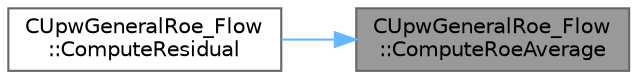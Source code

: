 digraph "CUpwGeneralRoe_Flow::ComputeRoeAverage"
{
 // LATEX_PDF_SIZE
  bgcolor="transparent";
  edge [fontname=Helvetica,fontsize=10,labelfontname=Helvetica,labelfontsize=10];
  node [fontname=Helvetica,fontsize=10,shape=box,height=0.2,width=0.4];
  rankdir="RL";
  Node1 [id="Node000001",label="CUpwGeneralRoe_Flow\l::ComputeRoeAverage",height=0.2,width=0.4,color="gray40", fillcolor="grey60", style="filled", fontcolor="black",tooltip="Compute the Average for a general fluid flux between two nodes i and j. Using the approach of Vinokur..."];
  Node1 -> Node2 [id="edge1_Node000001_Node000002",dir="back",color="steelblue1",style="solid",tooltip=" "];
  Node2 [id="Node000002",label="CUpwGeneralRoe_Flow\l::ComputeResidual",height=0.2,width=0.4,color="grey40", fillcolor="white", style="filled",URL="$classCUpwGeneralRoe__Flow.html#ae7835fc0d44bb290bef95f1e5ce3d90f",tooltip="Compute the Roe's flux between two nodes i and j."];
}
